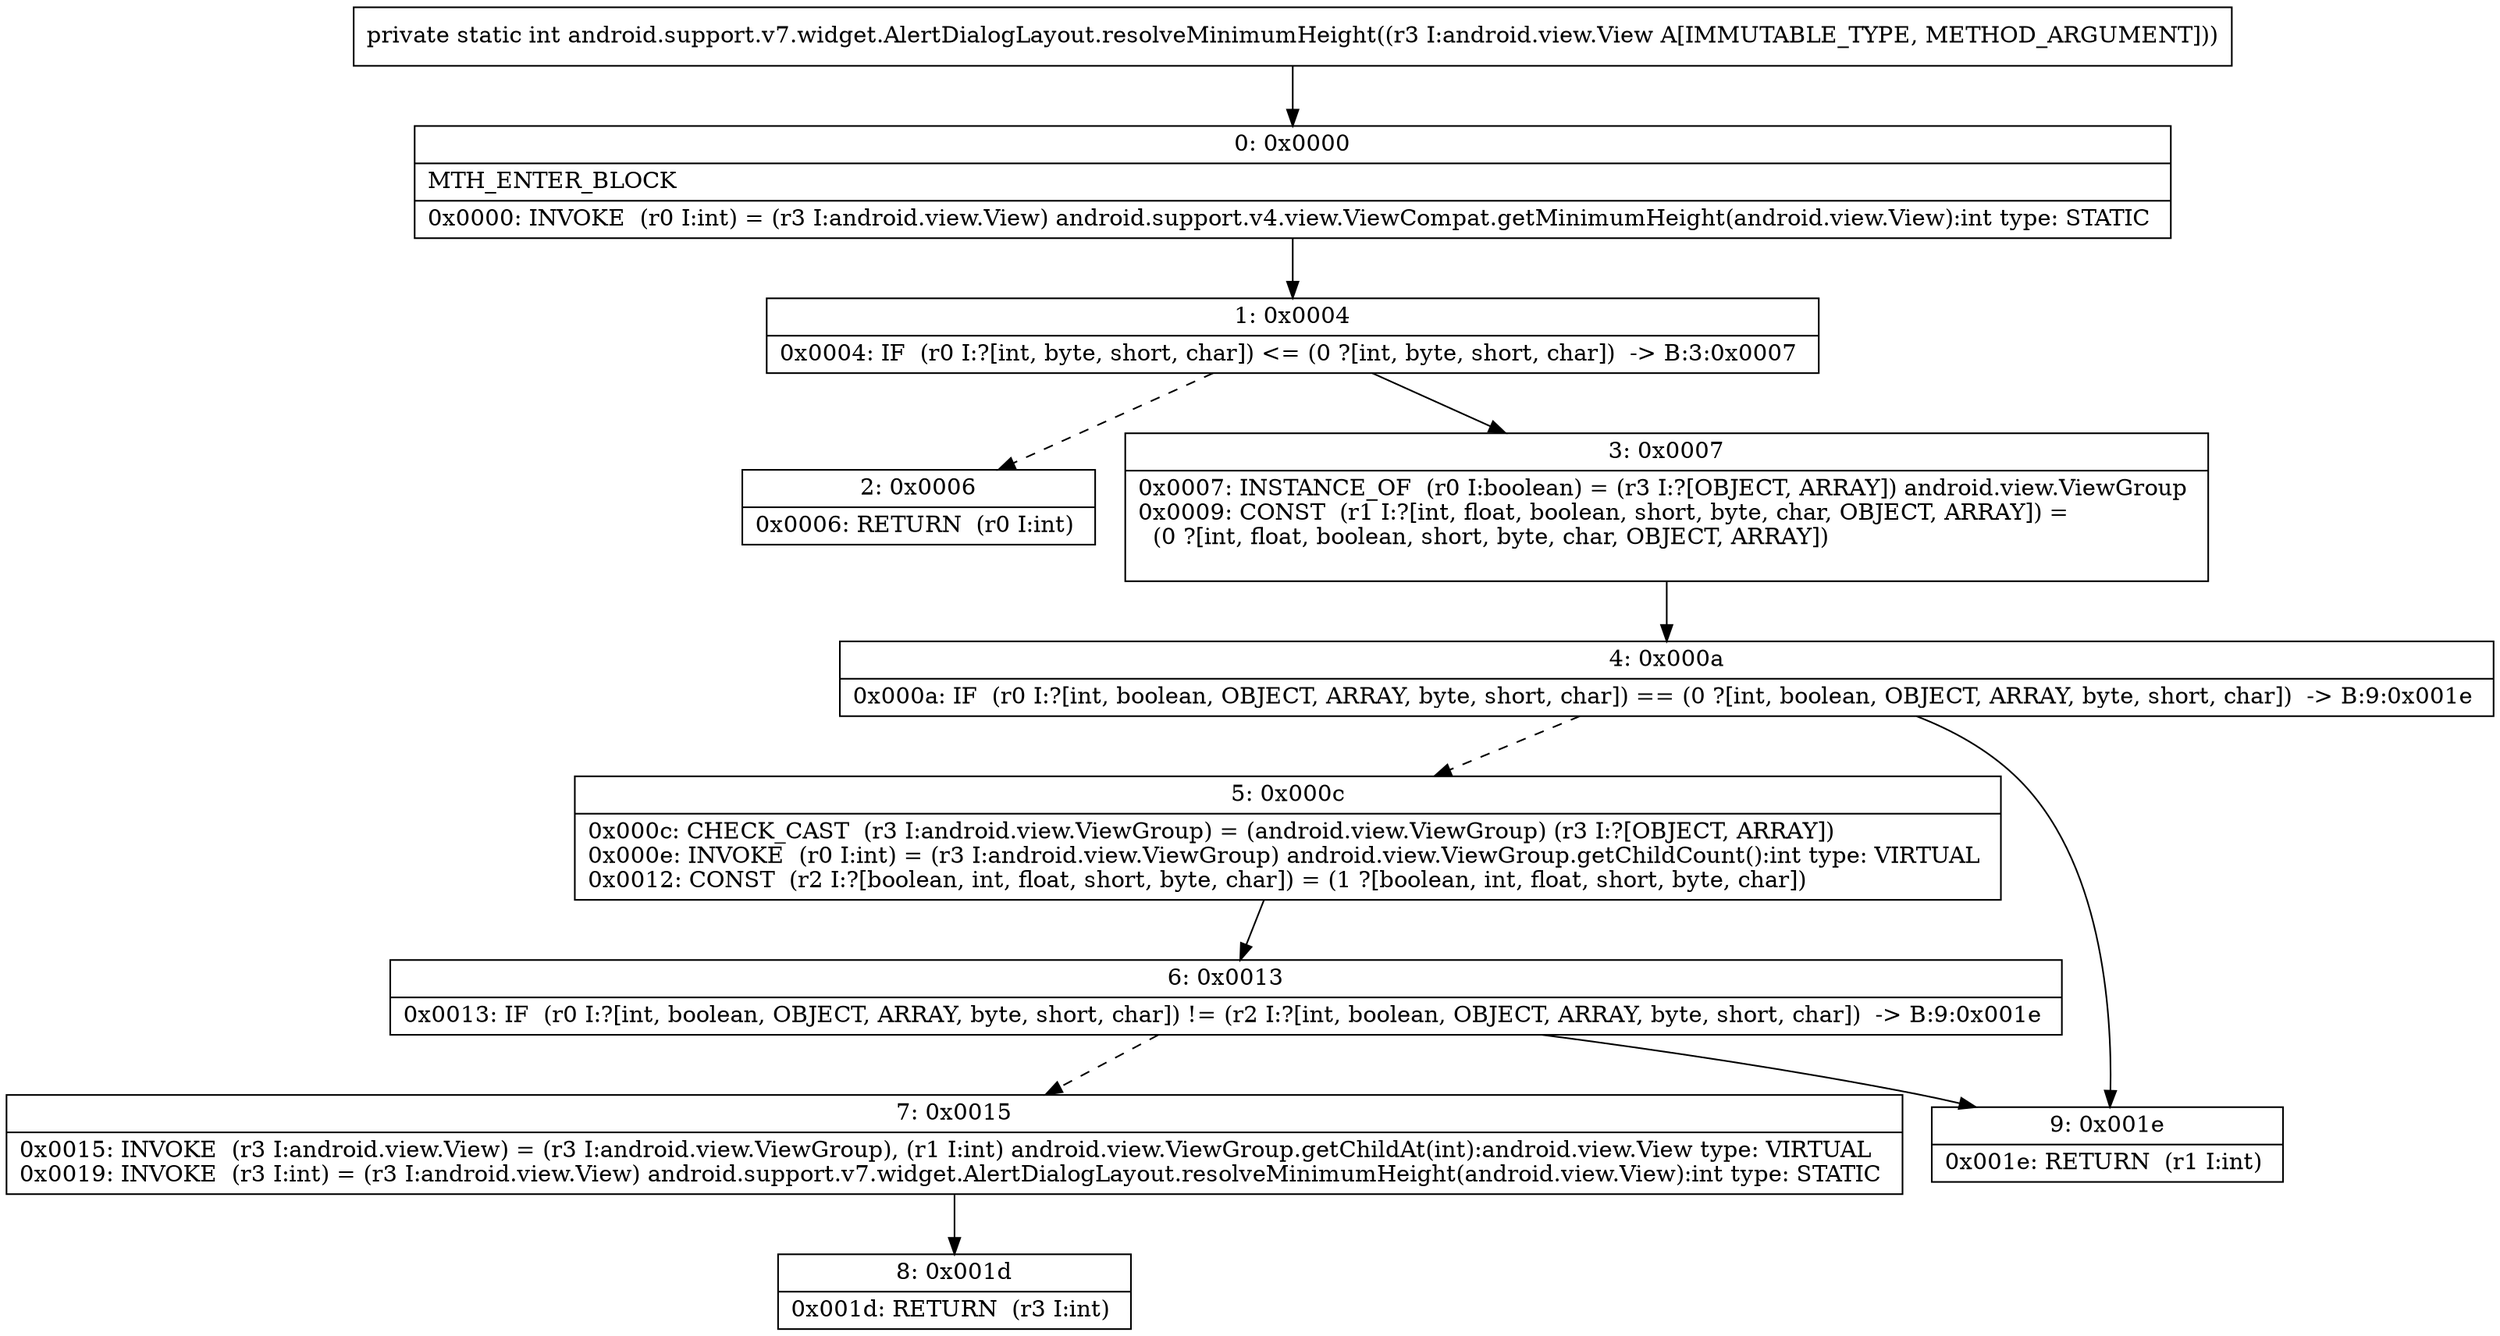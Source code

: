 digraph "CFG forandroid.support.v7.widget.AlertDialogLayout.resolveMinimumHeight(Landroid\/view\/View;)I" {
Node_0 [shape=record,label="{0\:\ 0x0000|MTH_ENTER_BLOCK\l|0x0000: INVOKE  (r0 I:int) = (r3 I:android.view.View) android.support.v4.view.ViewCompat.getMinimumHeight(android.view.View):int type: STATIC \l}"];
Node_1 [shape=record,label="{1\:\ 0x0004|0x0004: IF  (r0 I:?[int, byte, short, char]) \<= (0 ?[int, byte, short, char])  \-\> B:3:0x0007 \l}"];
Node_2 [shape=record,label="{2\:\ 0x0006|0x0006: RETURN  (r0 I:int) \l}"];
Node_3 [shape=record,label="{3\:\ 0x0007|0x0007: INSTANCE_OF  (r0 I:boolean) = (r3 I:?[OBJECT, ARRAY]) android.view.ViewGroup \l0x0009: CONST  (r1 I:?[int, float, boolean, short, byte, char, OBJECT, ARRAY]) = \l  (0 ?[int, float, boolean, short, byte, char, OBJECT, ARRAY])\l \l}"];
Node_4 [shape=record,label="{4\:\ 0x000a|0x000a: IF  (r0 I:?[int, boolean, OBJECT, ARRAY, byte, short, char]) == (0 ?[int, boolean, OBJECT, ARRAY, byte, short, char])  \-\> B:9:0x001e \l}"];
Node_5 [shape=record,label="{5\:\ 0x000c|0x000c: CHECK_CAST  (r3 I:android.view.ViewGroup) = (android.view.ViewGroup) (r3 I:?[OBJECT, ARRAY]) \l0x000e: INVOKE  (r0 I:int) = (r3 I:android.view.ViewGroup) android.view.ViewGroup.getChildCount():int type: VIRTUAL \l0x0012: CONST  (r2 I:?[boolean, int, float, short, byte, char]) = (1 ?[boolean, int, float, short, byte, char]) \l}"];
Node_6 [shape=record,label="{6\:\ 0x0013|0x0013: IF  (r0 I:?[int, boolean, OBJECT, ARRAY, byte, short, char]) != (r2 I:?[int, boolean, OBJECT, ARRAY, byte, short, char])  \-\> B:9:0x001e \l}"];
Node_7 [shape=record,label="{7\:\ 0x0015|0x0015: INVOKE  (r3 I:android.view.View) = (r3 I:android.view.ViewGroup), (r1 I:int) android.view.ViewGroup.getChildAt(int):android.view.View type: VIRTUAL \l0x0019: INVOKE  (r3 I:int) = (r3 I:android.view.View) android.support.v7.widget.AlertDialogLayout.resolveMinimumHeight(android.view.View):int type: STATIC \l}"];
Node_8 [shape=record,label="{8\:\ 0x001d|0x001d: RETURN  (r3 I:int) \l}"];
Node_9 [shape=record,label="{9\:\ 0x001e|0x001e: RETURN  (r1 I:int) \l}"];
MethodNode[shape=record,label="{private static int android.support.v7.widget.AlertDialogLayout.resolveMinimumHeight((r3 I:android.view.View A[IMMUTABLE_TYPE, METHOD_ARGUMENT])) }"];
MethodNode -> Node_0;
Node_0 -> Node_1;
Node_1 -> Node_2[style=dashed];
Node_1 -> Node_3;
Node_3 -> Node_4;
Node_4 -> Node_5[style=dashed];
Node_4 -> Node_9;
Node_5 -> Node_6;
Node_6 -> Node_7[style=dashed];
Node_6 -> Node_9;
Node_7 -> Node_8;
}

